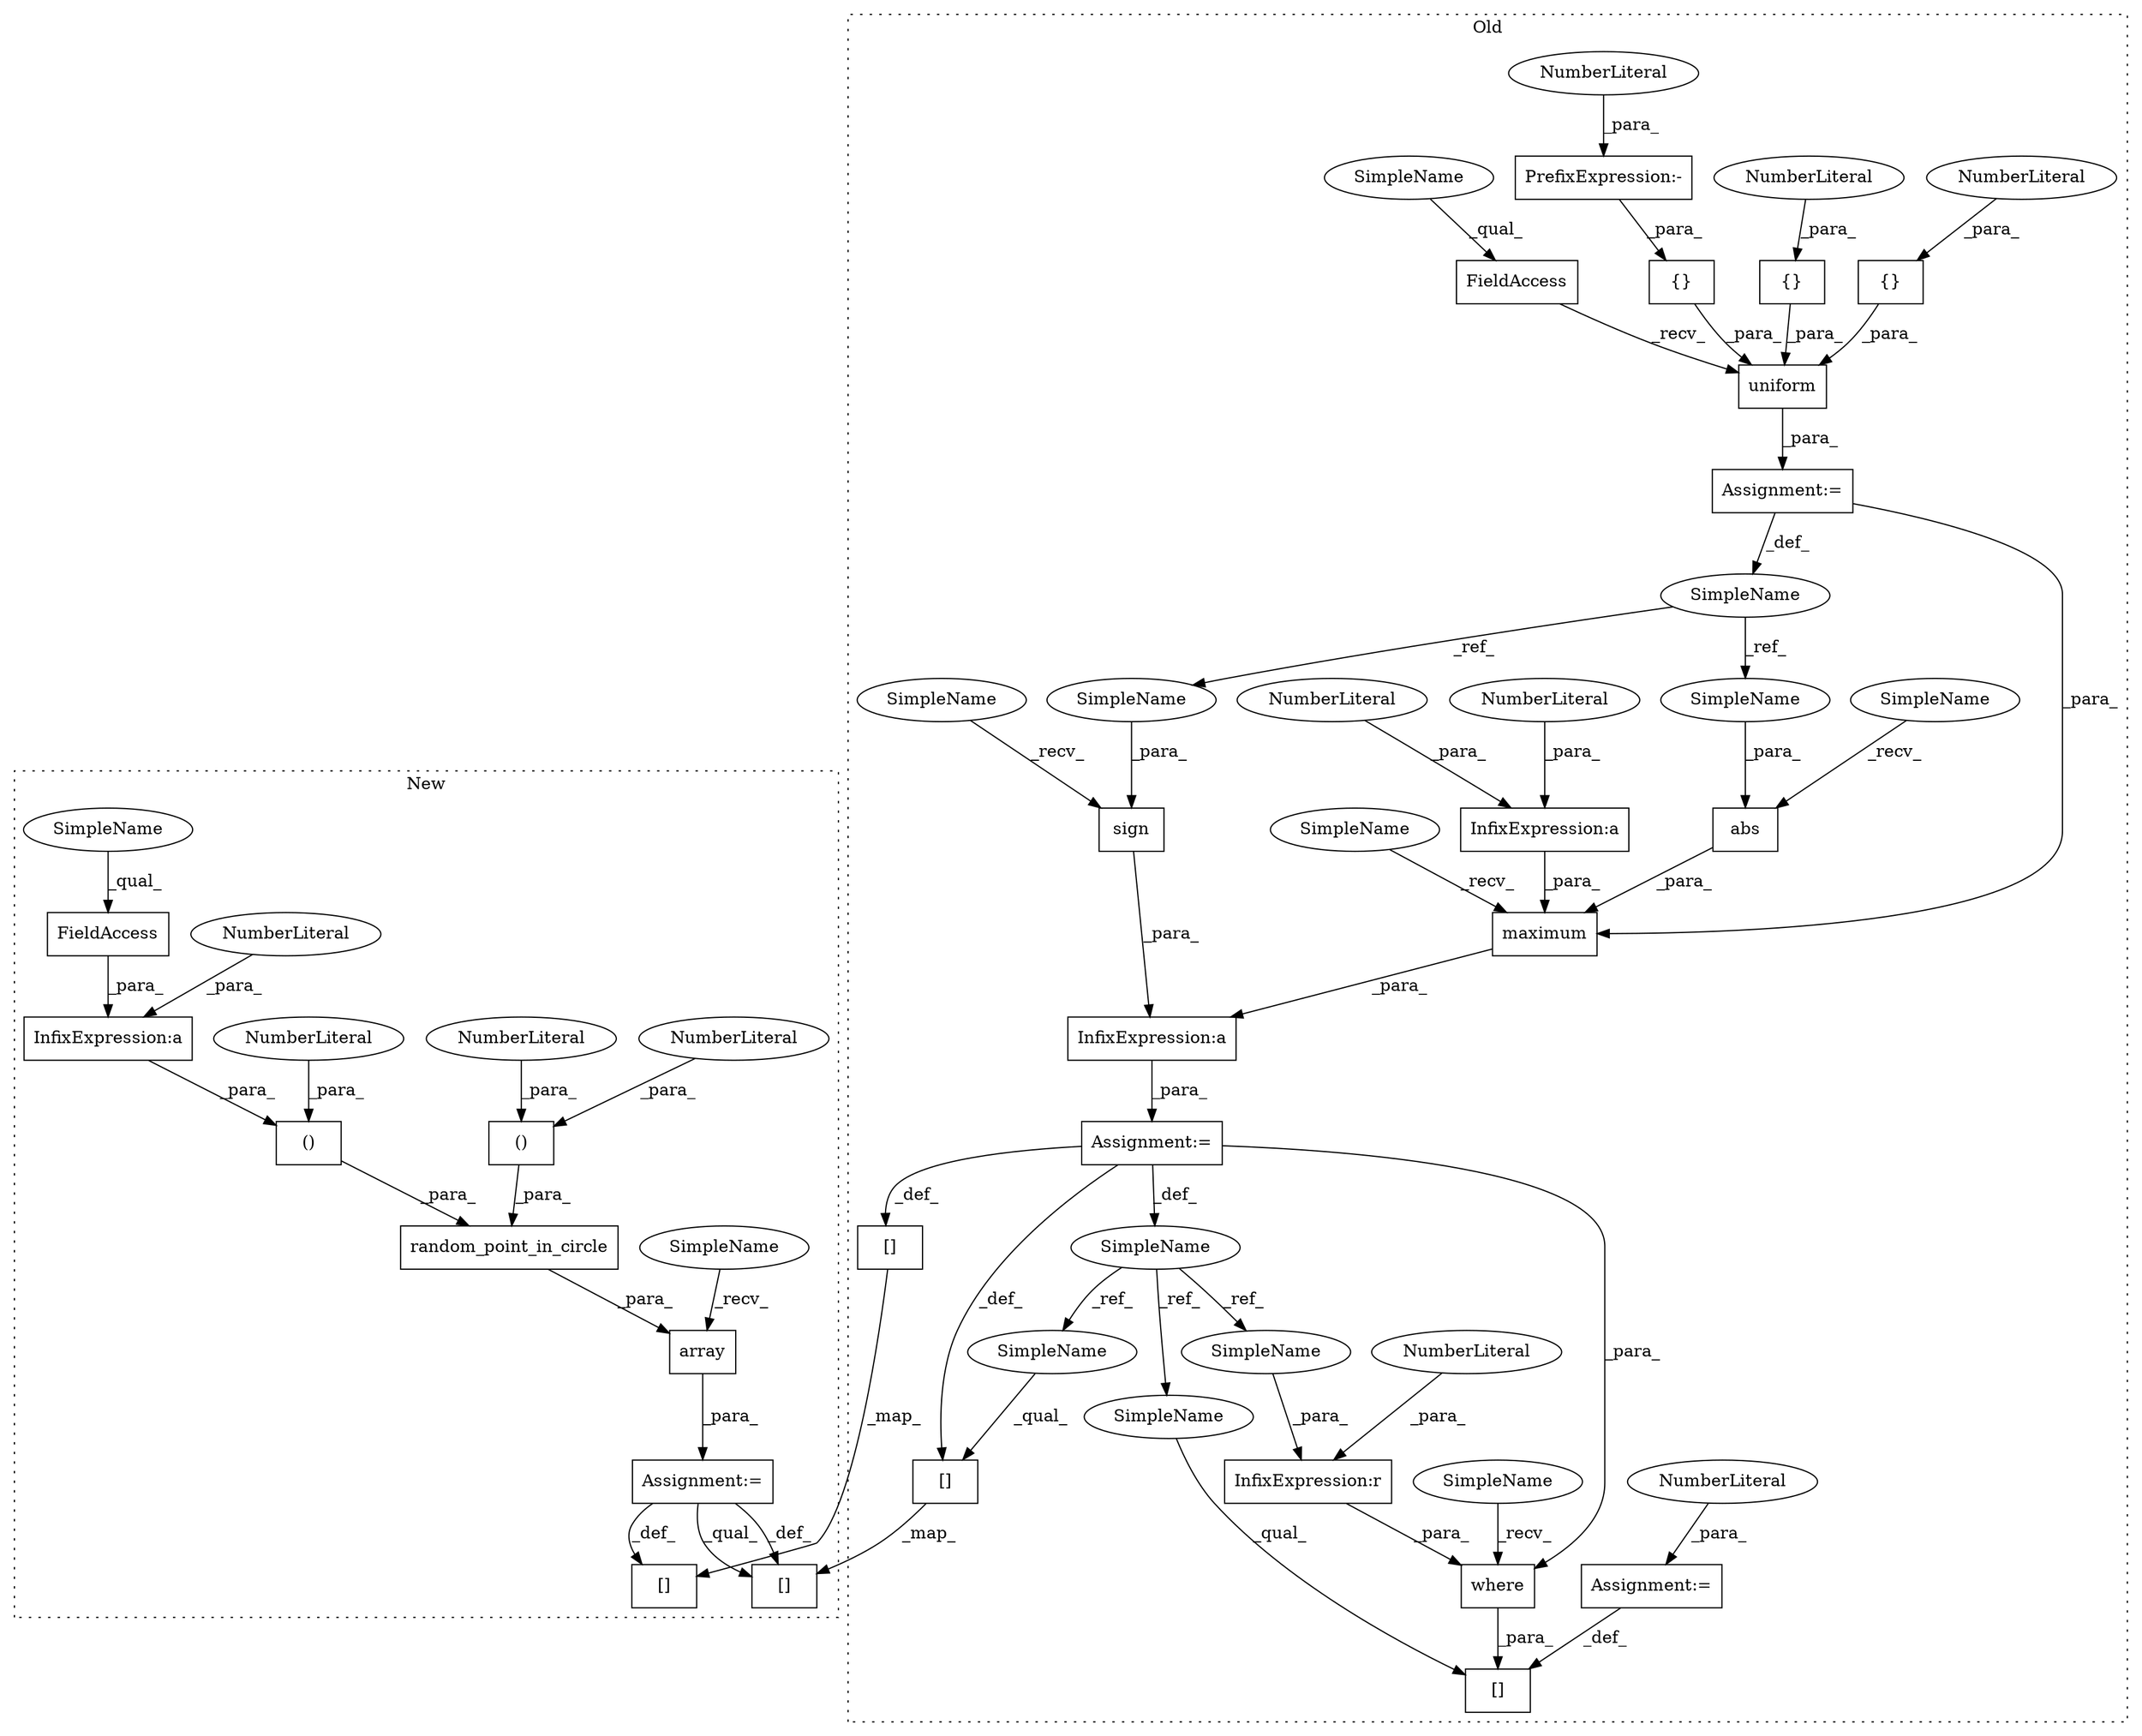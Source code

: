 digraph G {
subgraph cluster0 {
1 [label="abs" a="32" s="8950,8964" l="4,1" shape="box"];
4 [label="[]" a="2" s="9053,9074" l="5,1" shape="box"];
5 [label="InfixExpression:a" a="27" s="8967" l="3" shape="box"];
6 [label="InfixExpression:a" a="27" s="8927" l="3" shape="box"];
10 [label="[]" a="2" s="8979,9018" l="11,1" shape="box"];
13 [label="NumberLiteral" a="34" s="8966" l="1" shape="ellipse"];
16 [label="{}" a="4" s="8883,8885" l="1,1" shape="box"];
17 [label="NumberLiteral" a="34" s="8884" l="1" shape="ellipse"];
18 [label="NumberLiteral" a="34" s="8970" l="1" shape="ellipse"];
19 [label="{}" a="4" s="8868,8872" l="1,1" shape="box"];
20 [label="NumberLiteral" a="34" s="8869" l="3" shape="ellipse"];
21 [label="{}" a="4" s="8850,8855" l="1,1" shape="box"];
22 [label="sign" a="32" s="8911,8926" l="5,1" shape="box"];
23 [label="SimpleName" a="42" s="8807" l="10" shape="ellipse"];
24 [label="PrefixExpression:-" a="38" s="8851" l="1" shape="box"];
25 [label="NumberLiteral" a="34" s="8852" l="3" shape="ellipse"];
26 [label="uniform" a="32" s="8831,8886" l="8,1" shape="box"];
27 [label="InfixExpression:r" a="27" s="9012" l="4" shape="box"];
28 [label="NumberLiteral" a="34" s="9016" l="1" shape="ellipse"];
31 [label="FieldAccess" a="22" s="8818" l="12" shape="box"];
32 [label="maximum" a="32" s="8936,8971" l="8,1" shape="box"];
33 [label="where" a="32" s="8996,9017" l="6,1" shape="box"];
34 [label="SimpleName" a="42" s="8893" l="10" shape="ellipse"];
35 [label="Assignment:=" a="7" s="8817" l="1" shape="box"];
37 [label="Assignment:=" a="7" s="8903" l="1" shape="box"];
38 [label="Assignment:=" a="7" s="9019" l="1" shape="box"];
39 [label="NumberLiteral" a="34" s="9020" l="3" shape="ellipse"];
40 [label="[]" a="2" s="9029,9041" l="11,1" shape="box"];
42 [label="SimpleName" a="42" s="8916" l="10" shape="ellipse"];
43 [label="SimpleName" a="42" s="8954" l="10" shape="ellipse"];
46 [label="SimpleName" a="42" s="8905" l="5" shape="ellipse"];
47 [label="SimpleName" a="42" s="8930" l="5" shape="ellipse"];
48 [label="SimpleName" a="42" s="8944" l="5" shape="ellipse"];
49 [label="SimpleName" a="42" s="8990" l="5" shape="ellipse"];
50 [label="SimpleName" a="42" s="8818" l="5" shape="ellipse"];
51 [label="SimpleName" a="42" s="9002" l="10" shape="ellipse"];
52 [label="SimpleName" a="42" s="9029" l="10" shape="ellipse"];
53 [label="SimpleName" a="42" s="8979" l="10" shape="ellipse"];
label = "Old";
style="dotted";
}
subgraph cluster1 {
2 [label="random_point_in_circle" a="32" s="8913,8995" l="28,2" shape="box"];
3 [label="[]" a="2" s="9033,9054" l="5,1" shape="box"];
7 [label="()" a="106" s="8941" l="28" shape="box"];
8 [label="InfixExpression:a" a="27" s="8957" l="3" shape="box"];
9 [label="()" a="106" s="8976" l="19" shape="box"];
11 [label="NumberLiteral" a="34" s="8976" l="3" shape="ellipse"];
12 [label="NumberLiteral" a="34" s="8956" l="1" shape="ellipse"];
14 [label="NumberLiteral" a="34" s="8992" l="3" shape="ellipse"];
15 [label="NumberLiteral" a="34" s="8941" l="1" shape="ellipse"];
29 [label="array" a="32" s="8907,8997" l="6,1" shape="box"];
30 [label="FieldAccess" a="22" s="8960" l="8" shape="box"];
36 [label="Assignment:=" a="7" s="8900" l="1" shape="box"];
41 [label="[]" a="2" s="9004,9021" l="16,1" shape="box"];
44 [label="SimpleName" a="42" s="8901" l="5" shape="ellipse"];
45 [label="SimpleName" a="42" s="8960" l="5" shape="ellipse"];
label = "New";
style="dotted";
}
1 -> 32 [label="_para_"];
2 -> 29 [label="_para_"];
4 -> 3 [label="_map_"];
5 -> 32 [label="_para_"];
6 -> 37 [label="_para_"];
7 -> 2 [label="_para_"];
8 -> 7 [label="_para_"];
9 -> 2 [label="_para_"];
11 -> 9 [label="_para_"];
12 -> 8 [label="_para_"];
13 -> 5 [label="_para_"];
14 -> 9 [label="_para_"];
15 -> 7 [label="_para_"];
16 -> 26 [label="_para_"];
17 -> 16 [label="_para_"];
18 -> 5 [label="_para_"];
19 -> 26 [label="_para_"];
20 -> 19 [label="_para_"];
21 -> 26 [label="_para_"];
22 -> 6 [label="_para_"];
23 -> 42 [label="_ref_"];
23 -> 43 [label="_ref_"];
24 -> 21 [label="_para_"];
25 -> 24 [label="_para_"];
26 -> 35 [label="_para_"];
27 -> 33 [label="_para_"];
28 -> 27 [label="_para_"];
29 -> 36 [label="_para_"];
30 -> 8 [label="_para_"];
31 -> 26 [label="_recv_"];
32 -> 6 [label="_para_"];
33 -> 10 [label="_para_"];
34 -> 51 [label="_ref_"];
34 -> 53 [label="_ref_"];
34 -> 52 [label="_ref_"];
35 -> 32 [label="_para_"];
35 -> 23 [label="_def_"];
36 -> 3 [label="_def_"];
36 -> 41 [label="_qual_"];
36 -> 41 [label="_def_"];
37 -> 34 [label="_def_"];
37 -> 33 [label="_para_"];
37 -> 40 [label="_def_"];
37 -> 4 [label="_def_"];
38 -> 10 [label="_def_"];
39 -> 38 [label="_para_"];
40 -> 41 [label="_map_"];
42 -> 22 [label="_para_"];
43 -> 1 [label="_para_"];
44 -> 29 [label="_recv_"];
45 -> 30 [label="_qual_"];
46 -> 22 [label="_recv_"];
47 -> 32 [label="_recv_"];
48 -> 1 [label="_recv_"];
49 -> 33 [label="_recv_"];
50 -> 31 [label="_qual_"];
51 -> 27 [label="_para_"];
52 -> 40 [label="_qual_"];
53 -> 10 [label="_qual_"];
}